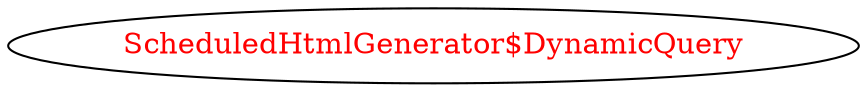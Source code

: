 digraph dependencyGraph {
 concentrate=true;
 ranksep="2.0";
 rankdir="LR"; 
 splines="ortho";
"ScheduledHtmlGenerator$DynamicQuery" [fontcolor="red"];
}